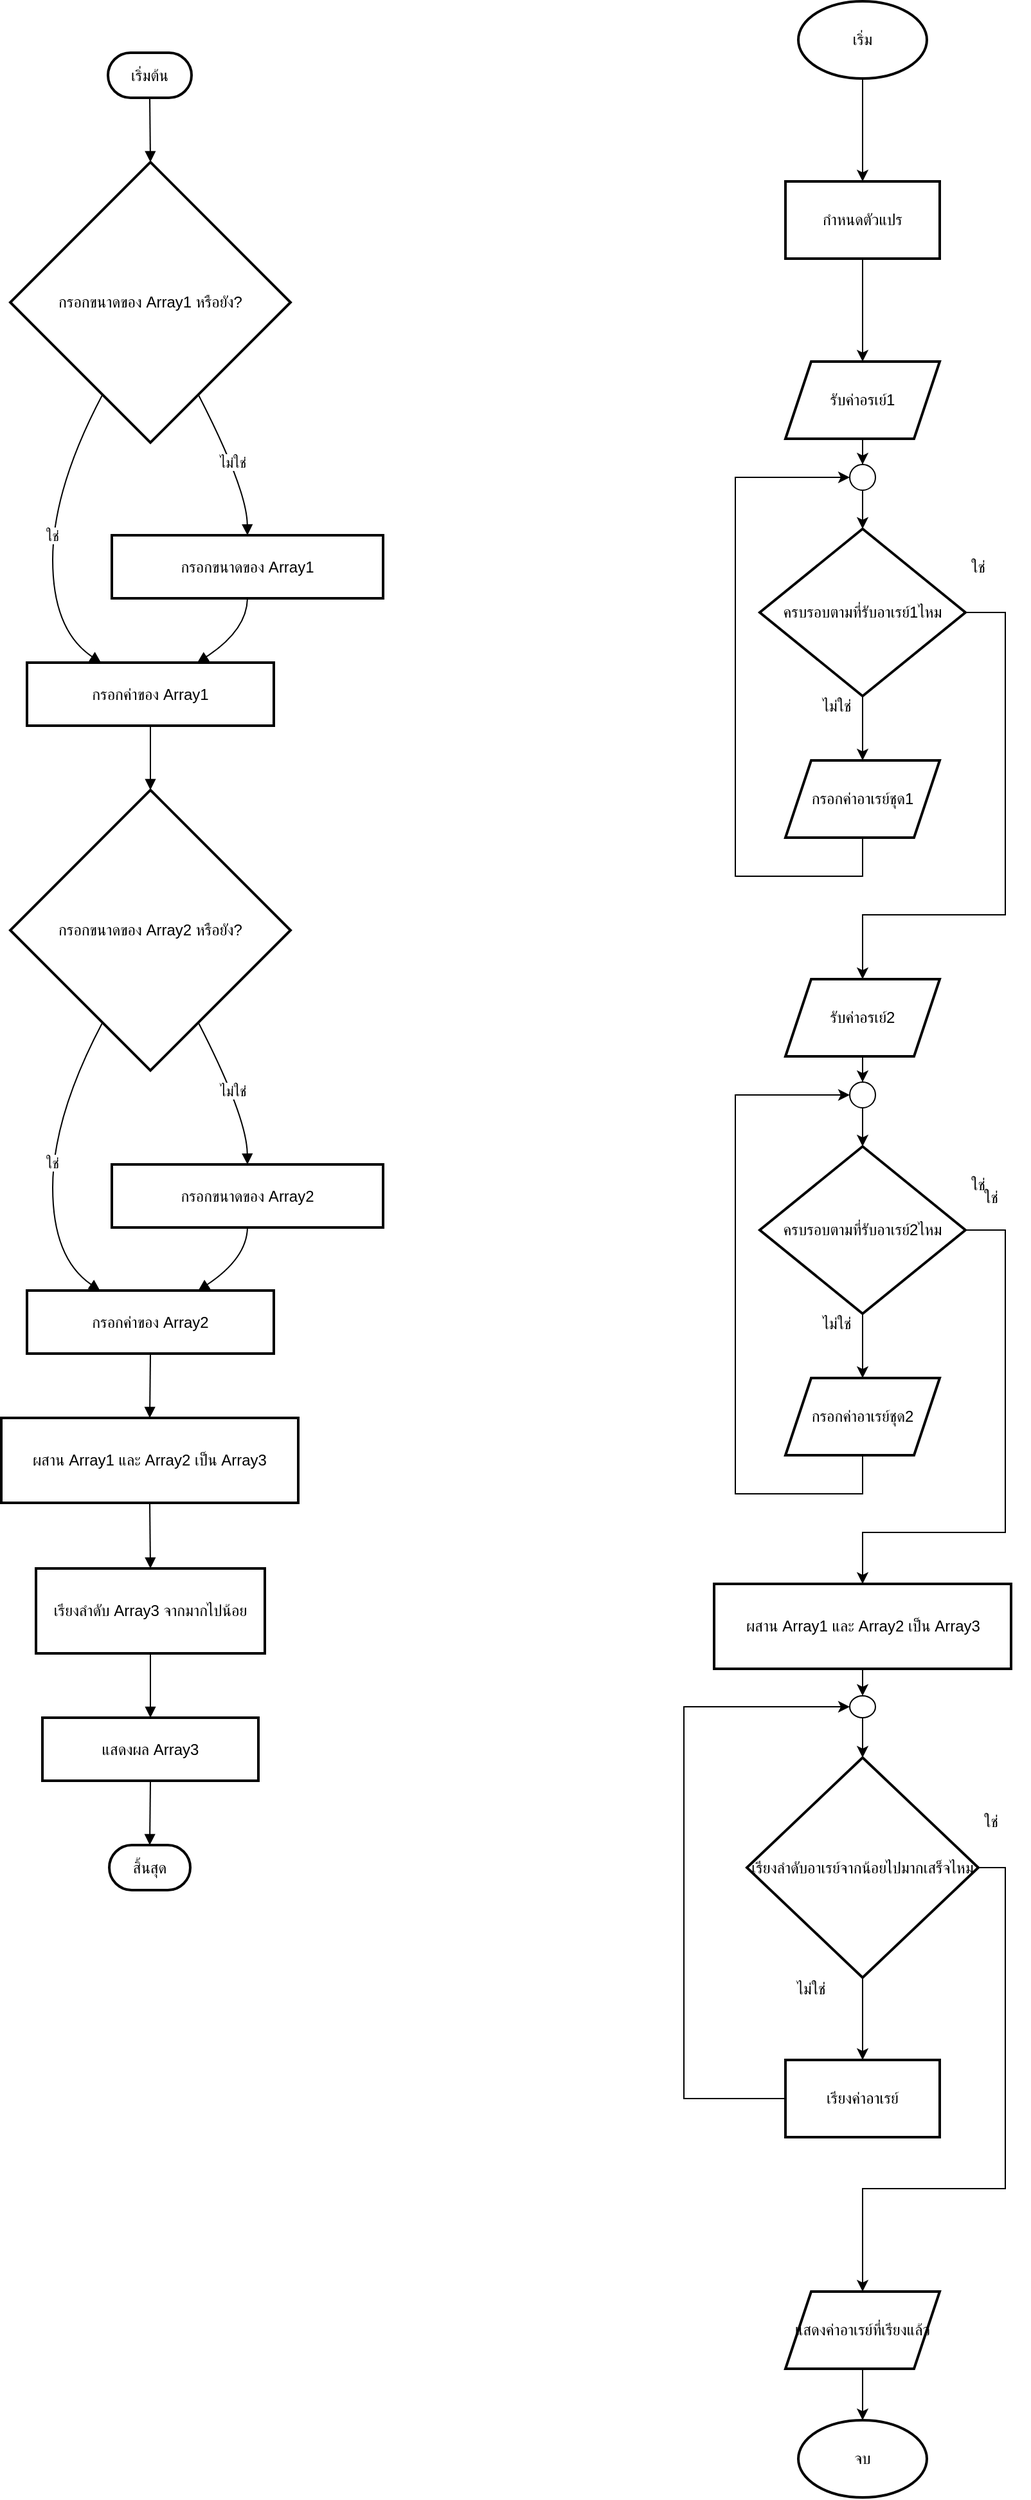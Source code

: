 <mxfile version="25.0.3">
  <diagram name="Page-1" id="fZIjF38bBKl1MUZV9lyE">
    <mxGraphModel dx="965" dy="510" grid="1" gridSize="10" guides="1" tooltips="1" connect="1" arrows="1" fold="1" page="1" pageScale="1" pageWidth="850" pageHeight="1100" math="0" shadow="0">
      <root>
        <mxCell id="0" />
        <mxCell id="1" parent="0" />
        <mxCell id="NMHvLFfGS8EzpJaheh0g-41" value="เริ่มต้น" style="rounded=1;whiteSpace=wrap;arcSize=50;strokeWidth=2;" vertex="1" parent="1">
          <mxGeometry x="103" y="810" width="65" height="35" as="geometry" />
        </mxCell>
        <mxCell id="NMHvLFfGS8EzpJaheh0g-42" value="กรอกขนาดของ Array1 หรือยัง?" style="rhombus;strokeWidth=2;whiteSpace=wrap;" vertex="1" parent="1">
          <mxGeometry x="27" y="895" width="218" height="218" as="geometry" />
        </mxCell>
        <mxCell id="NMHvLFfGS8EzpJaheh0g-43" value="กรอกค่าของ Array1" style="whiteSpace=wrap;strokeWidth=2;" vertex="1" parent="1">
          <mxGeometry x="40" y="1284" width="192" height="49" as="geometry" />
        </mxCell>
        <mxCell id="NMHvLFfGS8EzpJaheh0g-44" value="กรอกขนาดของ Array1" style="whiteSpace=wrap;strokeWidth=2;" vertex="1" parent="1">
          <mxGeometry x="106" y="1185" width="211" height="49" as="geometry" />
        </mxCell>
        <mxCell id="NMHvLFfGS8EzpJaheh0g-45" value="กรอกขนาดของ Array2 หรือยัง?" style="rhombus;strokeWidth=2;whiteSpace=wrap;" vertex="1" parent="1">
          <mxGeometry x="27" y="1383" width="218" height="218" as="geometry" />
        </mxCell>
        <mxCell id="NMHvLFfGS8EzpJaheh0g-46" value="กรอกค่าของ Array2" style="whiteSpace=wrap;strokeWidth=2;" vertex="1" parent="1">
          <mxGeometry x="40" y="1772" width="192" height="49" as="geometry" />
        </mxCell>
        <mxCell id="NMHvLFfGS8EzpJaheh0g-47" value="กรอกขนาดของ Array2" style="whiteSpace=wrap;strokeWidth=2;" vertex="1" parent="1">
          <mxGeometry x="106" y="1674" width="211" height="49" as="geometry" />
        </mxCell>
        <mxCell id="NMHvLFfGS8EzpJaheh0g-48" value="ผสาน Array1 และ Array2 เป็น Array3" style="whiteSpace=wrap;strokeWidth=2;" vertex="1" parent="1">
          <mxGeometry x="20" y="1871" width="231" height="66" as="geometry" />
        </mxCell>
        <mxCell id="NMHvLFfGS8EzpJaheh0g-49" value="เรียงลำดับ Array3 จากมากไปน้อย" style="whiteSpace=wrap;strokeWidth=2;" vertex="1" parent="1">
          <mxGeometry x="47" y="1988" width="178" height="66" as="geometry" />
        </mxCell>
        <mxCell id="NMHvLFfGS8EzpJaheh0g-50" value="แสดงผล Array3" style="whiteSpace=wrap;strokeWidth=2;" vertex="1" parent="1">
          <mxGeometry x="52" y="2104" width="168" height="49" as="geometry" />
        </mxCell>
        <mxCell id="NMHvLFfGS8EzpJaheh0g-51" value="สิ้นสุด" style="rounded=1;whiteSpace=wrap;arcSize=50;strokeWidth=2;" vertex="1" parent="1">
          <mxGeometry x="104" y="2203" width="63" height="35" as="geometry" />
        </mxCell>
        <mxCell id="NMHvLFfGS8EzpJaheh0g-52" value="" style="curved=1;startArrow=none;endArrow=block;exitX=0.5;exitY=0.99;entryX=0.5;entryY=0;rounded=0;" edge="1" parent="1" source="NMHvLFfGS8EzpJaheh0g-41" target="NMHvLFfGS8EzpJaheh0g-42">
          <mxGeometry relative="1" as="geometry">
            <Array as="points" />
          </mxGeometry>
        </mxCell>
        <mxCell id="NMHvLFfGS8EzpJaheh0g-53" value="ใช่" style="curved=1;startArrow=none;endArrow=block;exitX=0.24;exitY=1;entryX=0.3;entryY=0;rounded=0;" edge="1" parent="1" source="NMHvLFfGS8EzpJaheh0g-42" target="NMHvLFfGS8EzpJaheh0g-43">
          <mxGeometry relative="1" as="geometry">
            <Array as="points">
              <mxPoint x="60" y="1149" />
              <mxPoint x="60" y="1259" />
            </Array>
          </mxGeometry>
        </mxCell>
        <mxCell id="NMHvLFfGS8EzpJaheh0g-54" value="ไม่ใช่" style="curved=1;startArrow=none;endArrow=block;exitX=0.76;exitY=1;entryX=0.5;entryY=0;rounded=0;" edge="1" parent="1" source="NMHvLFfGS8EzpJaheh0g-42" target="NMHvLFfGS8EzpJaheh0g-44">
          <mxGeometry relative="1" as="geometry">
            <Array as="points">
              <mxPoint x="211" y="1149" />
            </Array>
          </mxGeometry>
        </mxCell>
        <mxCell id="NMHvLFfGS8EzpJaheh0g-55" value="" style="curved=1;startArrow=none;endArrow=block;exitX=0.5;exitY=1;entryX=0.69;entryY=0;rounded=0;" edge="1" parent="1" source="NMHvLFfGS8EzpJaheh0g-44" target="NMHvLFfGS8EzpJaheh0g-43">
          <mxGeometry relative="1" as="geometry">
            <Array as="points">
              <mxPoint x="211" y="1259" />
            </Array>
          </mxGeometry>
        </mxCell>
        <mxCell id="NMHvLFfGS8EzpJaheh0g-56" value="" style="curved=1;startArrow=none;endArrow=block;exitX=0.5;exitY=1;entryX=0.5;entryY=0;rounded=0;" edge="1" parent="1" source="NMHvLFfGS8EzpJaheh0g-43" target="NMHvLFfGS8EzpJaheh0g-45">
          <mxGeometry relative="1" as="geometry">
            <Array as="points" />
          </mxGeometry>
        </mxCell>
        <mxCell id="NMHvLFfGS8EzpJaheh0g-57" value="ใช่" style="curved=1;startArrow=none;endArrow=block;exitX=0.24;exitY=1;entryX=0.3;entryY=0.01;rounded=0;" edge="1" parent="1" source="NMHvLFfGS8EzpJaheh0g-45" target="NMHvLFfGS8EzpJaheh0g-46">
          <mxGeometry relative="1" as="geometry">
            <Array as="points">
              <mxPoint x="60" y="1637" />
              <mxPoint x="60" y="1747" />
            </Array>
          </mxGeometry>
        </mxCell>
        <mxCell id="NMHvLFfGS8EzpJaheh0g-58" value="ไม่ใช่" style="curved=1;startArrow=none;endArrow=block;exitX=0.76;exitY=1;entryX=0.5;entryY=-0.01;rounded=0;" edge="1" parent="1" source="NMHvLFfGS8EzpJaheh0g-45" target="NMHvLFfGS8EzpJaheh0g-47">
          <mxGeometry relative="1" as="geometry">
            <Array as="points">
              <mxPoint x="211" y="1637" />
            </Array>
          </mxGeometry>
        </mxCell>
        <mxCell id="NMHvLFfGS8EzpJaheh0g-59" value="" style="curved=1;startArrow=none;endArrow=block;exitX=0.5;exitY=0.99;entryX=0.69;entryY=0.01;rounded=0;" edge="1" parent="1" source="NMHvLFfGS8EzpJaheh0g-47" target="NMHvLFfGS8EzpJaheh0g-46">
          <mxGeometry relative="1" as="geometry">
            <Array as="points">
              <mxPoint x="211" y="1747" />
            </Array>
          </mxGeometry>
        </mxCell>
        <mxCell id="NMHvLFfGS8EzpJaheh0g-60" value="" style="curved=1;startArrow=none;endArrow=block;exitX=0.5;exitY=1;entryX=0.5;entryY=0;rounded=0;" edge="1" parent="1" source="NMHvLFfGS8EzpJaheh0g-46" target="NMHvLFfGS8EzpJaheh0g-48">
          <mxGeometry relative="1" as="geometry">
            <Array as="points" />
          </mxGeometry>
        </mxCell>
        <mxCell id="NMHvLFfGS8EzpJaheh0g-61" value="" style="curved=1;startArrow=none;endArrow=block;exitX=0.5;exitY=1.01;entryX=0.5;entryY=0;rounded=0;" edge="1" parent="1" source="NMHvLFfGS8EzpJaheh0g-48" target="NMHvLFfGS8EzpJaheh0g-49">
          <mxGeometry relative="1" as="geometry">
            <Array as="points" />
          </mxGeometry>
        </mxCell>
        <mxCell id="NMHvLFfGS8EzpJaheh0g-62" value="" style="curved=1;startArrow=none;endArrow=block;exitX=0.5;exitY=1;entryX=0.5;entryY=0;rounded=0;" edge="1" parent="1" source="NMHvLFfGS8EzpJaheh0g-49" target="NMHvLFfGS8EzpJaheh0g-50">
          <mxGeometry relative="1" as="geometry">
            <Array as="points" />
          </mxGeometry>
        </mxCell>
        <mxCell id="NMHvLFfGS8EzpJaheh0g-63" value="" style="curved=1;startArrow=none;endArrow=block;exitX=0.5;exitY=1;entryX=0.5;entryY=0;rounded=0;" edge="1" parent="1" source="NMHvLFfGS8EzpJaheh0g-50" target="NMHvLFfGS8EzpJaheh0g-51">
          <mxGeometry relative="1" as="geometry">
            <Array as="points" />
          </mxGeometry>
        </mxCell>
        <mxCell id="NMHvLFfGS8EzpJaheh0g-66" value="" style="edgeStyle=orthogonalEdgeStyle;rounded=0;orthogonalLoop=1;jettySize=auto;html=1;" edge="1" parent="1" source="NMHvLFfGS8EzpJaheh0g-64" target="NMHvLFfGS8EzpJaheh0g-65">
          <mxGeometry relative="1" as="geometry" />
        </mxCell>
        <mxCell id="NMHvLFfGS8EzpJaheh0g-64" value="เริ่ม" style="strokeWidth=2;html=1;shape=mxgraph.flowchart.start_1;whiteSpace=wrap;" vertex="1" parent="1">
          <mxGeometry x="640" y="770" width="100" height="60" as="geometry" />
        </mxCell>
        <mxCell id="NMHvLFfGS8EzpJaheh0g-68" value="" style="edgeStyle=orthogonalEdgeStyle;rounded=0;orthogonalLoop=1;jettySize=auto;html=1;" edge="1" parent="1" source="NMHvLFfGS8EzpJaheh0g-65" target="NMHvLFfGS8EzpJaheh0g-67">
          <mxGeometry relative="1" as="geometry" />
        </mxCell>
        <mxCell id="NMHvLFfGS8EzpJaheh0g-65" value="กำหนดตัวแปร" style="whiteSpace=wrap;html=1;strokeWidth=2;" vertex="1" parent="1">
          <mxGeometry x="630" y="910" width="120" height="60" as="geometry" />
        </mxCell>
        <mxCell id="NMHvLFfGS8EzpJaheh0g-70" value="" style="edgeStyle=orthogonalEdgeStyle;rounded=0;orthogonalLoop=1;jettySize=auto;html=1;" edge="1" parent="1" source="NMHvLFfGS8EzpJaheh0g-72" target="NMHvLFfGS8EzpJaheh0g-69">
          <mxGeometry relative="1" as="geometry" />
        </mxCell>
        <mxCell id="NMHvLFfGS8EzpJaheh0g-67" value="รับค่าอรเย์1" style="shape=parallelogram;perimeter=parallelogramPerimeter;whiteSpace=wrap;html=1;fixedSize=1;strokeWidth=2;" vertex="1" parent="1">
          <mxGeometry x="630" y="1050" width="120" height="60" as="geometry" />
        </mxCell>
        <mxCell id="NMHvLFfGS8EzpJaheh0g-77" value="" style="edgeStyle=orthogonalEdgeStyle;rounded=0;orthogonalLoop=1;jettySize=auto;html=1;" edge="1" parent="1" source="NMHvLFfGS8EzpJaheh0g-69" target="NMHvLFfGS8EzpJaheh0g-76">
          <mxGeometry relative="1" as="geometry" />
        </mxCell>
        <mxCell id="NMHvLFfGS8EzpJaheh0g-81" style="edgeStyle=orthogonalEdgeStyle;rounded=0;orthogonalLoop=1;jettySize=auto;html=1;entryX=0.5;entryY=0;entryDx=0;entryDy=0;" edge="1" parent="1" source="NMHvLFfGS8EzpJaheh0g-69" target="NMHvLFfGS8EzpJaheh0g-83">
          <mxGeometry relative="1" as="geometry">
            <mxPoint x="690" y="1520" as="targetPoint" />
            <Array as="points">
              <mxPoint x="801" y="1245" />
              <mxPoint x="801" y="1480" />
              <mxPoint x="690" y="1480" />
            </Array>
          </mxGeometry>
        </mxCell>
        <mxCell id="NMHvLFfGS8EzpJaheh0g-69" value="ครบรอบตามที่รับอาเรย์1ไหม" style="rhombus;whiteSpace=wrap;html=1;strokeWidth=2;" vertex="1" parent="1">
          <mxGeometry x="610" y="1180" width="160" height="130" as="geometry" />
        </mxCell>
        <mxCell id="NMHvLFfGS8EzpJaheh0g-74" value="" style="edgeStyle=orthogonalEdgeStyle;rounded=0;orthogonalLoop=1;jettySize=auto;html=1;" edge="1" parent="1" source="NMHvLFfGS8EzpJaheh0g-67" target="NMHvLFfGS8EzpJaheh0g-72">
          <mxGeometry relative="1" as="geometry">
            <mxPoint x="690" y="1110" as="sourcePoint" />
            <mxPoint x="690" y="1180" as="targetPoint" />
          </mxGeometry>
        </mxCell>
        <mxCell id="NMHvLFfGS8EzpJaheh0g-72" value="" style="verticalLabelPosition=bottom;verticalAlign=top;html=1;shape=mxgraph.flowchart.on-page_reference;" vertex="1" parent="1">
          <mxGeometry x="680" y="1130" width="20" height="20" as="geometry" />
        </mxCell>
        <mxCell id="NMHvLFfGS8EzpJaheh0g-75" value="ไม่ใช่" style="text;html=1;align=center;verticalAlign=middle;whiteSpace=wrap;rounded=0;" vertex="1" parent="1">
          <mxGeometry x="640" y="1303" width="60" height="30" as="geometry" />
        </mxCell>
        <mxCell id="NMHvLFfGS8EzpJaheh0g-79" style="edgeStyle=orthogonalEdgeStyle;rounded=0;orthogonalLoop=1;jettySize=auto;html=1;entryX=0;entryY=0.5;entryDx=0;entryDy=0;entryPerimeter=0;exitX=0.5;exitY=1;exitDx=0;exitDy=0;" edge="1" parent="1" source="NMHvLFfGS8EzpJaheh0g-76" target="NMHvLFfGS8EzpJaheh0g-72">
          <mxGeometry relative="1" as="geometry">
            <mxPoint x="590" y="1140" as="targetPoint" />
            <Array as="points">
              <mxPoint x="690" y="1450" />
              <mxPoint x="591" y="1450" />
              <mxPoint x="591" y="1140" />
            </Array>
          </mxGeometry>
        </mxCell>
        <mxCell id="NMHvLFfGS8EzpJaheh0g-76" value="กรอกค่าอาเรย์ชุด1" style="shape=parallelogram;perimeter=parallelogramPerimeter;whiteSpace=wrap;html=1;fixedSize=1;strokeWidth=2;" vertex="1" parent="1">
          <mxGeometry x="630" y="1360" width="120" height="60" as="geometry" />
        </mxCell>
        <mxCell id="NMHvLFfGS8EzpJaheh0g-80" value="ใช่" style="text;html=1;align=center;verticalAlign=middle;whiteSpace=wrap;rounded=0;" vertex="1" parent="1">
          <mxGeometry x="750" y="1194.5" width="60" height="30" as="geometry" />
        </mxCell>
        <mxCell id="NMHvLFfGS8EzpJaheh0g-82" value="" style="edgeStyle=orthogonalEdgeStyle;rounded=0;orthogonalLoop=1;jettySize=auto;html=1;" edge="1" parent="1" source="NMHvLFfGS8EzpJaheh0g-88" target="NMHvLFfGS8EzpJaheh0g-86">
          <mxGeometry relative="1" as="geometry" />
        </mxCell>
        <mxCell id="NMHvLFfGS8EzpJaheh0g-83" value="รับค่าอรเย์2" style="shape=parallelogram;perimeter=parallelogramPerimeter;whiteSpace=wrap;html=1;fixedSize=1;strokeWidth=2;" vertex="1" parent="1">
          <mxGeometry x="630" y="1530" width="120" height="60" as="geometry" />
        </mxCell>
        <mxCell id="NMHvLFfGS8EzpJaheh0g-84" value="" style="edgeStyle=orthogonalEdgeStyle;rounded=0;orthogonalLoop=1;jettySize=auto;html=1;" edge="1" parent="1" source="NMHvLFfGS8EzpJaheh0g-86" target="NMHvLFfGS8EzpJaheh0g-91">
          <mxGeometry relative="1" as="geometry" />
        </mxCell>
        <mxCell id="NMHvLFfGS8EzpJaheh0g-85" style="edgeStyle=orthogonalEdgeStyle;rounded=0;orthogonalLoop=1;jettySize=auto;html=1;entryX=0.5;entryY=0;entryDx=0;entryDy=0;" edge="1" parent="1" source="NMHvLFfGS8EzpJaheh0g-86" target="NMHvLFfGS8EzpJaheh0g-93">
          <mxGeometry relative="1" as="geometry">
            <mxPoint x="690" y="2000" as="targetPoint" />
            <Array as="points">
              <mxPoint x="801" y="1725" />
              <mxPoint x="801" y="1960" />
              <mxPoint x="690" y="1960" />
            </Array>
          </mxGeometry>
        </mxCell>
        <mxCell id="NMHvLFfGS8EzpJaheh0g-86" value="ครบรอบตามที่รับอาเรย์2ไหม" style="rhombus;whiteSpace=wrap;html=1;strokeWidth=2;" vertex="1" parent="1">
          <mxGeometry x="610" y="1660" width="160" height="130" as="geometry" />
        </mxCell>
        <mxCell id="NMHvLFfGS8EzpJaheh0g-87" value="" style="edgeStyle=orthogonalEdgeStyle;rounded=0;orthogonalLoop=1;jettySize=auto;html=1;" edge="1" parent="1" source="NMHvLFfGS8EzpJaheh0g-83" target="NMHvLFfGS8EzpJaheh0g-88">
          <mxGeometry relative="1" as="geometry">
            <mxPoint x="690" y="1590" as="sourcePoint" />
            <mxPoint x="690" y="1660" as="targetPoint" />
          </mxGeometry>
        </mxCell>
        <mxCell id="NMHvLFfGS8EzpJaheh0g-88" value="" style="verticalLabelPosition=bottom;verticalAlign=top;html=1;shape=mxgraph.flowchart.on-page_reference;" vertex="1" parent="1">
          <mxGeometry x="680" y="1610" width="20" height="20" as="geometry" />
        </mxCell>
        <mxCell id="NMHvLFfGS8EzpJaheh0g-89" value="ไม่ใช่" style="text;html=1;align=center;verticalAlign=middle;whiteSpace=wrap;rounded=0;" vertex="1" parent="1">
          <mxGeometry x="640" y="1783" width="60" height="30" as="geometry" />
        </mxCell>
        <mxCell id="NMHvLFfGS8EzpJaheh0g-90" style="edgeStyle=orthogonalEdgeStyle;rounded=0;orthogonalLoop=1;jettySize=auto;html=1;entryX=0;entryY=0.5;entryDx=0;entryDy=0;entryPerimeter=0;exitX=0.5;exitY=1;exitDx=0;exitDy=0;" edge="1" parent="1" source="NMHvLFfGS8EzpJaheh0g-91" target="NMHvLFfGS8EzpJaheh0g-88">
          <mxGeometry relative="1" as="geometry">
            <mxPoint x="590" y="1620" as="targetPoint" />
            <Array as="points">
              <mxPoint x="690" y="1930" />
              <mxPoint x="591" y="1930" />
              <mxPoint x="591" y="1620" />
            </Array>
          </mxGeometry>
        </mxCell>
        <mxCell id="NMHvLFfGS8EzpJaheh0g-91" value="กรอกค่าอาเรย์ชุด2" style="shape=parallelogram;perimeter=parallelogramPerimeter;whiteSpace=wrap;html=1;fixedSize=1;strokeWidth=2;" vertex="1" parent="1">
          <mxGeometry x="630" y="1840" width="120" height="60" as="geometry" />
        </mxCell>
        <mxCell id="NMHvLFfGS8EzpJaheh0g-92" value="ใช่" style="text;html=1;align=center;verticalAlign=middle;whiteSpace=wrap;rounded=0;" vertex="1" parent="1">
          <mxGeometry x="750" y="1674.5" width="60" height="30" as="geometry" />
        </mxCell>
        <mxCell id="NMHvLFfGS8EzpJaheh0g-95" value="" style="edgeStyle=orthogonalEdgeStyle;rounded=0;orthogonalLoop=1;jettySize=auto;html=1;" edge="1" parent="1" source="NMHvLFfGS8EzpJaheh0g-104" target="NMHvLFfGS8EzpJaheh0g-94">
          <mxGeometry relative="1" as="geometry" />
        </mxCell>
        <mxCell id="NMHvLFfGS8EzpJaheh0g-93" value="ผสาน Array1 และ Array2 เป็น Array3" style="whiteSpace=wrap;strokeWidth=2;" vertex="1" parent="1">
          <mxGeometry x="574.5" y="2000" width="231" height="66" as="geometry" />
        </mxCell>
        <mxCell id="NMHvLFfGS8EzpJaheh0g-102" value="" style="edgeStyle=orthogonalEdgeStyle;rounded=0;orthogonalLoop=1;jettySize=auto;html=1;" edge="1" parent="1" source="NMHvLFfGS8EzpJaheh0g-94" target="NMHvLFfGS8EzpJaheh0g-101">
          <mxGeometry relative="1" as="geometry" />
        </mxCell>
        <mxCell id="NMHvLFfGS8EzpJaheh0g-107" style="edgeStyle=orthogonalEdgeStyle;rounded=0;orthogonalLoop=1;jettySize=auto;html=1;" edge="1" parent="1" source="NMHvLFfGS8EzpJaheh0g-94">
          <mxGeometry relative="1" as="geometry">
            <mxPoint x="690" y="2550" as="targetPoint" />
            <Array as="points">
              <mxPoint x="801" y="2221" />
              <mxPoint x="801" y="2470" />
              <mxPoint x="690" y="2470" />
            </Array>
          </mxGeometry>
        </mxCell>
        <mxCell id="NMHvLFfGS8EzpJaheh0g-94" value="เรียงลำดับอาเรย์จากน้อยไปมากเสร็จไหม" style="rhombus;whiteSpace=wrap;html=1;strokeWidth=2;" vertex="1" parent="1">
          <mxGeometry x="600" y="2135" width="180" height="171" as="geometry" />
        </mxCell>
        <mxCell id="NMHvLFfGS8EzpJaheh0g-96" value="ไม่ใช่" style="text;html=1;align=center;verticalAlign=middle;whiteSpace=wrap;rounded=0;" vertex="1" parent="1">
          <mxGeometry x="620" y="2300" width="60" height="30" as="geometry" />
        </mxCell>
        <mxCell id="NMHvLFfGS8EzpJaheh0g-97" value="ใช่" style="text;html=1;align=center;verticalAlign=middle;whiteSpace=wrap;rounded=0;" vertex="1" parent="1">
          <mxGeometry x="760" y="1684.5" width="60" height="30" as="geometry" />
        </mxCell>
        <mxCell id="NMHvLFfGS8EzpJaheh0g-98" value="ใช่" style="text;html=1;align=center;verticalAlign=middle;whiteSpace=wrap;rounded=0;" vertex="1" parent="1">
          <mxGeometry x="760" y="2170" width="60" height="30" as="geometry" />
        </mxCell>
        <mxCell id="NMHvLFfGS8EzpJaheh0g-103" style="edgeStyle=orthogonalEdgeStyle;rounded=0;orthogonalLoop=1;jettySize=auto;html=1;entryX=0;entryY=0.5;entryDx=0;entryDy=0;entryPerimeter=0;" edge="1" parent="1" source="NMHvLFfGS8EzpJaheh0g-101" target="NMHvLFfGS8EzpJaheh0g-104">
          <mxGeometry relative="1" as="geometry">
            <mxPoint x="670" y="2100" as="targetPoint" />
            <Array as="points">
              <mxPoint x="551" y="2400" />
              <mxPoint x="551" y="2096" />
            </Array>
          </mxGeometry>
        </mxCell>
        <mxCell id="NMHvLFfGS8EzpJaheh0g-101" value="เรียงค่าอาเรย์" style="whiteSpace=wrap;html=1;strokeWidth=2;" vertex="1" parent="1">
          <mxGeometry x="630" y="2370" width="120" height="60" as="geometry" />
        </mxCell>
        <mxCell id="NMHvLFfGS8EzpJaheh0g-105" value="" style="edgeStyle=orthogonalEdgeStyle;rounded=0;orthogonalLoop=1;jettySize=auto;html=1;" edge="1" parent="1" source="NMHvLFfGS8EzpJaheh0g-93" target="NMHvLFfGS8EzpJaheh0g-104">
          <mxGeometry relative="1" as="geometry">
            <mxPoint x="690" y="2066" as="sourcePoint" />
            <mxPoint x="690" y="2139" as="targetPoint" />
          </mxGeometry>
        </mxCell>
        <mxCell id="NMHvLFfGS8EzpJaheh0g-104" value="" style="verticalLabelPosition=bottom;verticalAlign=top;html=1;shape=mxgraph.flowchart.on-page_reference;" vertex="1" parent="1">
          <mxGeometry x="680" y="2087" width="20" height="17" as="geometry" />
        </mxCell>
        <mxCell id="NMHvLFfGS8EzpJaheh0g-110" value="" style="edgeStyle=orthogonalEdgeStyle;rounded=0;orthogonalLoop=1;jettySize=auto;html=1;" edge="1" parent="1" source="NMHvLFfGS8EzpJaheh0g-108" target="NMHvLFfGS8EzpJaheh0g-109">
          <mxGeometry relative="1" as="geometry" />
        </mxCell>
        <mxCell id="NMHvLFfGS8EzpJaheh0g-108" value="แสดงค่าอาเรย์ที่เรียงแล้ว" style="shape=parallelogram;perimeter=parallelogramPerimeter;whiteSpace=wrap;html=1;fixedSize=1;strokeWidth=2;" vertex="1" parent="1">
          <mxGeometry x="630" y="2550" width="120" height="60" as="geometry" />
        </mxCell>
        <mxCell id="NMHvLFfGS8EzpJaheh0g-109" value="จบ" style="strokeWidth=2;html=1;shape=mxgraph.flowchart.start_1;whiteSpace=wrap;" vertex="1" parent="1">
          <mxGeometry x="640" y="2650" width="100" height="60" as="geometry" />
        </mxCell>
      </root>
    </mxGraphModel>
  </diagram>
</mxfile>
